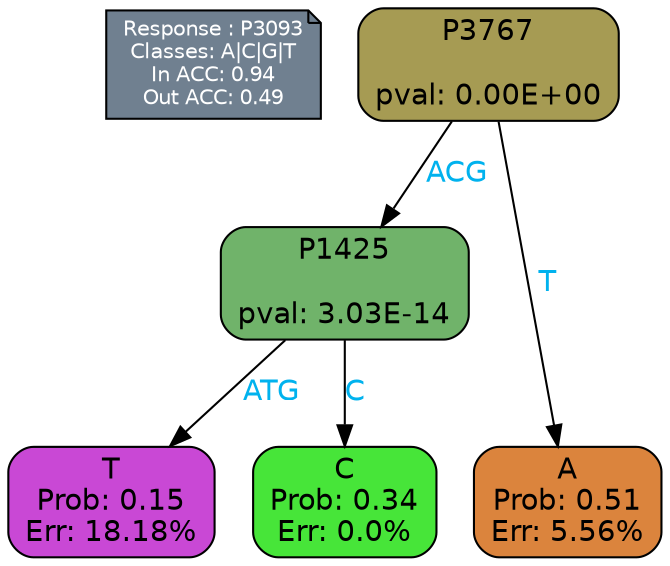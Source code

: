 digraph Tree {
node [shape=box, style="filled, rounded", color="black", fontname=helvetica] ;
graph [ranksep=equally, splines=polylines, bgcolor=transparent, dpi=600] ;
edge [fontname=helvetica] ;
LEGEND [label="Response : P3093
Classes: A|C|G|T
In ACC: 0.94
Out ACC: 0.49
",shape=note,align=left,style=filled,fillcolor="slategray",fontcolor="white",fontsize=10];1 [label="P3767

pval: 0.00E+00", fillcolor="#a69b53"] ;
2 [label="P1425

pval: 3.03E-14", fillcolor="#70b36a"] ;
3 [label="T
Prob: 0.15
Err: 18.18%", fillcolor="#c948d5"] ;
4 [label="C
Prob: 0.34
Err: 0.0%", fillcolor="#47e539"] ;
5 [label="A
Prob: 0.51
Err: 5.56%", fillcolor="#db843d"] ;
1 -> 2 [label="ACG",fontcolor=deepskyblue2] ;
1 -> 5 [label="T",fontcolor=deepskyblue2] ;
2 -> 3 [label="ATG",fontcolor=deepskyblue2] ;
2 -> 4 [label="C",fontcolor=deepskyblue2] ;
{rank = same; 3;4;5;}{rank = same; LEGEND;1;}}